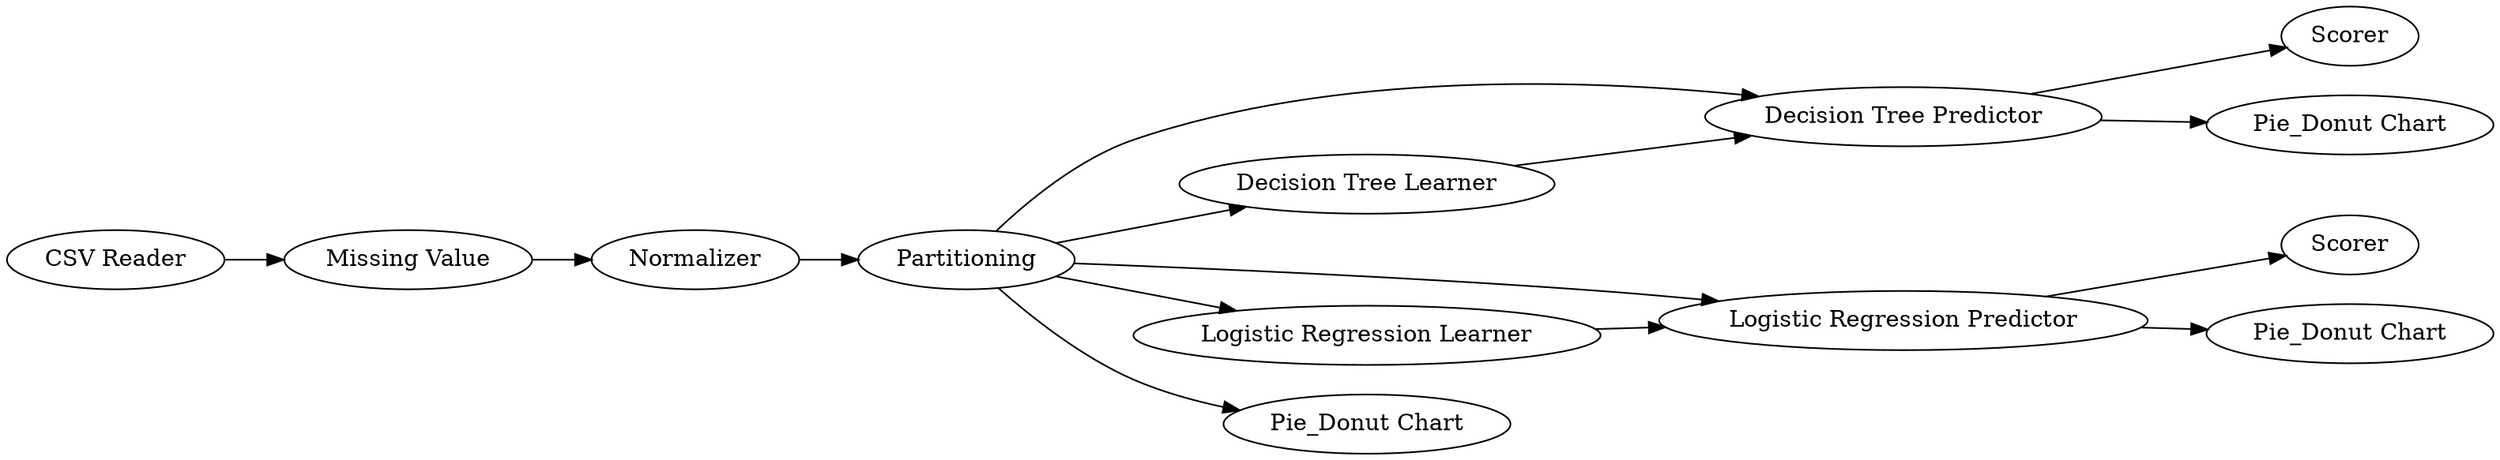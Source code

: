 digraph {
	4 -> 7
	1 -> 20
	18 -> 2
	20 -> 18
	2 -> 10
	2 -> 3
	3 -> 4
	2 -> 9
	2 -> 19
	9 -> 10
	4 -> 13
	10 -> 11
	2 -> 4
	10 -> 15
	20 [label="Missing Value"]
	13 [label="Pie_Donut Chart"]
	1 [label="CSV Reader"]
	7 [label=Scorer]
	9 [label="Logistic Regression Learner"]
	11 [label=Scorer]
	4 [label="Decision Tree Predictor"]
	18 [label=Normalizer]
	15 [label="Pie_Donut Chart"]
	3 [label="Decision Tree Learner"]
	2 [label=Partitioning]
	10 [label="Logistic Regression Predictor"]
	19 [label="Pie_Donut Chart"]
	rankdir=LR
}
